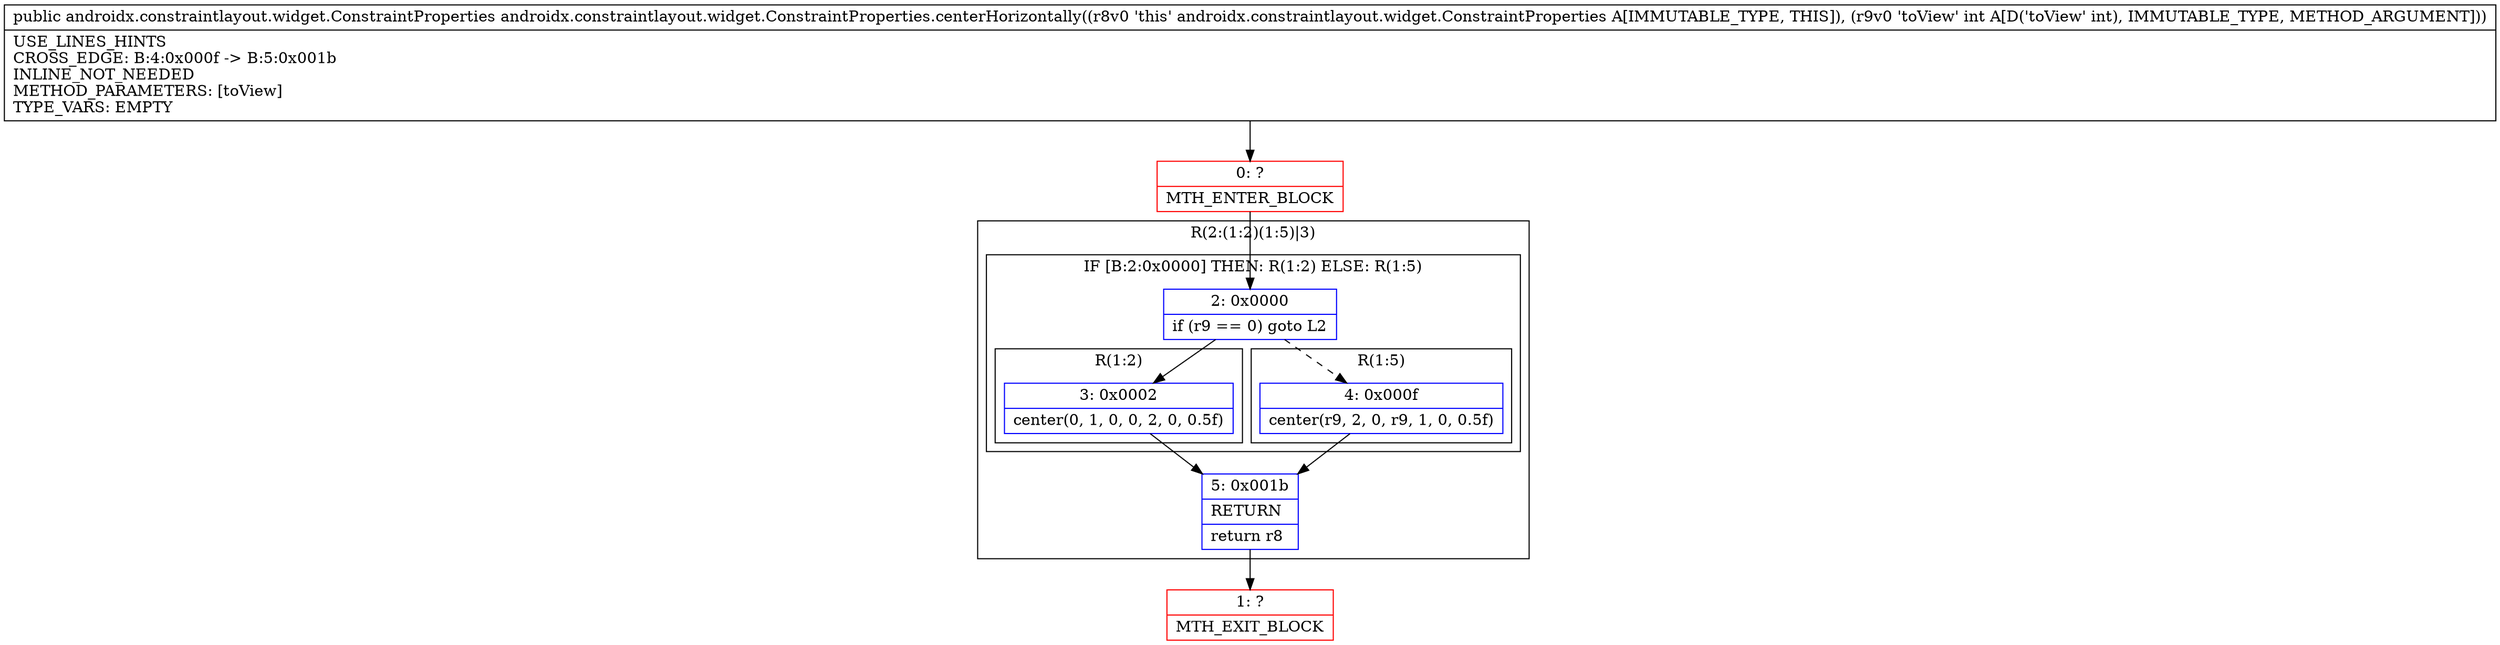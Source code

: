 digraph "CFG forandroidx.constraintlayout.widget.ConstraintProperties.centerHorizontally(I)Landroidx\/constraintlayout\/widget\/ConstraintProperties;" {
subgraph cluster_Region_1973977290 {
label = "R(2:(1:2)(1:5)|3)";
node [shape=record,color=blue];
subgraph cluster_IfRegion_1838683532 {
label = "IF [B:2:0x0000] THEN: R(1:2) ELSE: R(1:5)";
node [shape=record,color=blue];
Node_2 [shape=record,label="{2\:\ 0x0000|if (r9 == 0) goto L2\l}"];
subgraph cluster_Region_397341463 {
label = "R(1:2)";
node [shape=record,color=blue];
Node_3 [shape=record,label="{3\:\ 0x0002|center(0, 1, 0, 0, 2, 0, 0.5f)\l}"];
}
subgraph cluster_Region_340018313 {
label = "R(1:5)";
node [shape=record,color=blue];
Node_4 [shape=record,label="{4\:\ 0x000f|center(r9, 2, 0, r9, 1, 0, 0.5f)\l}"];
}
}
Node_5 [shape=record,label="{5\:\ 0x001b|RETURN\l|return r8\l}"];
}
Node_0 [shape=record,color=red,label="{0\:\ ?|MTH_ENTER_BLOCK\l}"];
Node_1 [shape=record,color=red,label="{1\:\ ?|MTH_EXIT_BLOCK\l}"];
MethodNode[shape=record,label="{public androidx.constraintlayout.widget.ConstraintProperties androidx.constraintlayout.widget.ConstraintProperties.centerHorizontally((r8v0 'this' androidx.constraintlayout.widget.ConstraintProperties A[IMMUTABLE_TYPE, THIS]), (r9v0 'toView' int A[D('toView' int), IMMUTABLE_TYPE, METHOD_ARGUMENT]))  | USE_LINES_HINTS\lCROSS_EDGE: B:4:0x000f \-\> B:5:0x001b\lINLINE_NOT_NEEDED\lMETHOD_PARAMETERS: [toView]\lTYPE_VARS: EMPTY\l}"];
MethodNode -> Node_0;Node_2 -> Node_3;
Node_2 -> Node_4[style=dashed];
Node_3 -> Node_5;
Node_4 -> Node_5;
Node_5 -> Node_1;
Node_0 -> Node_2;
}

